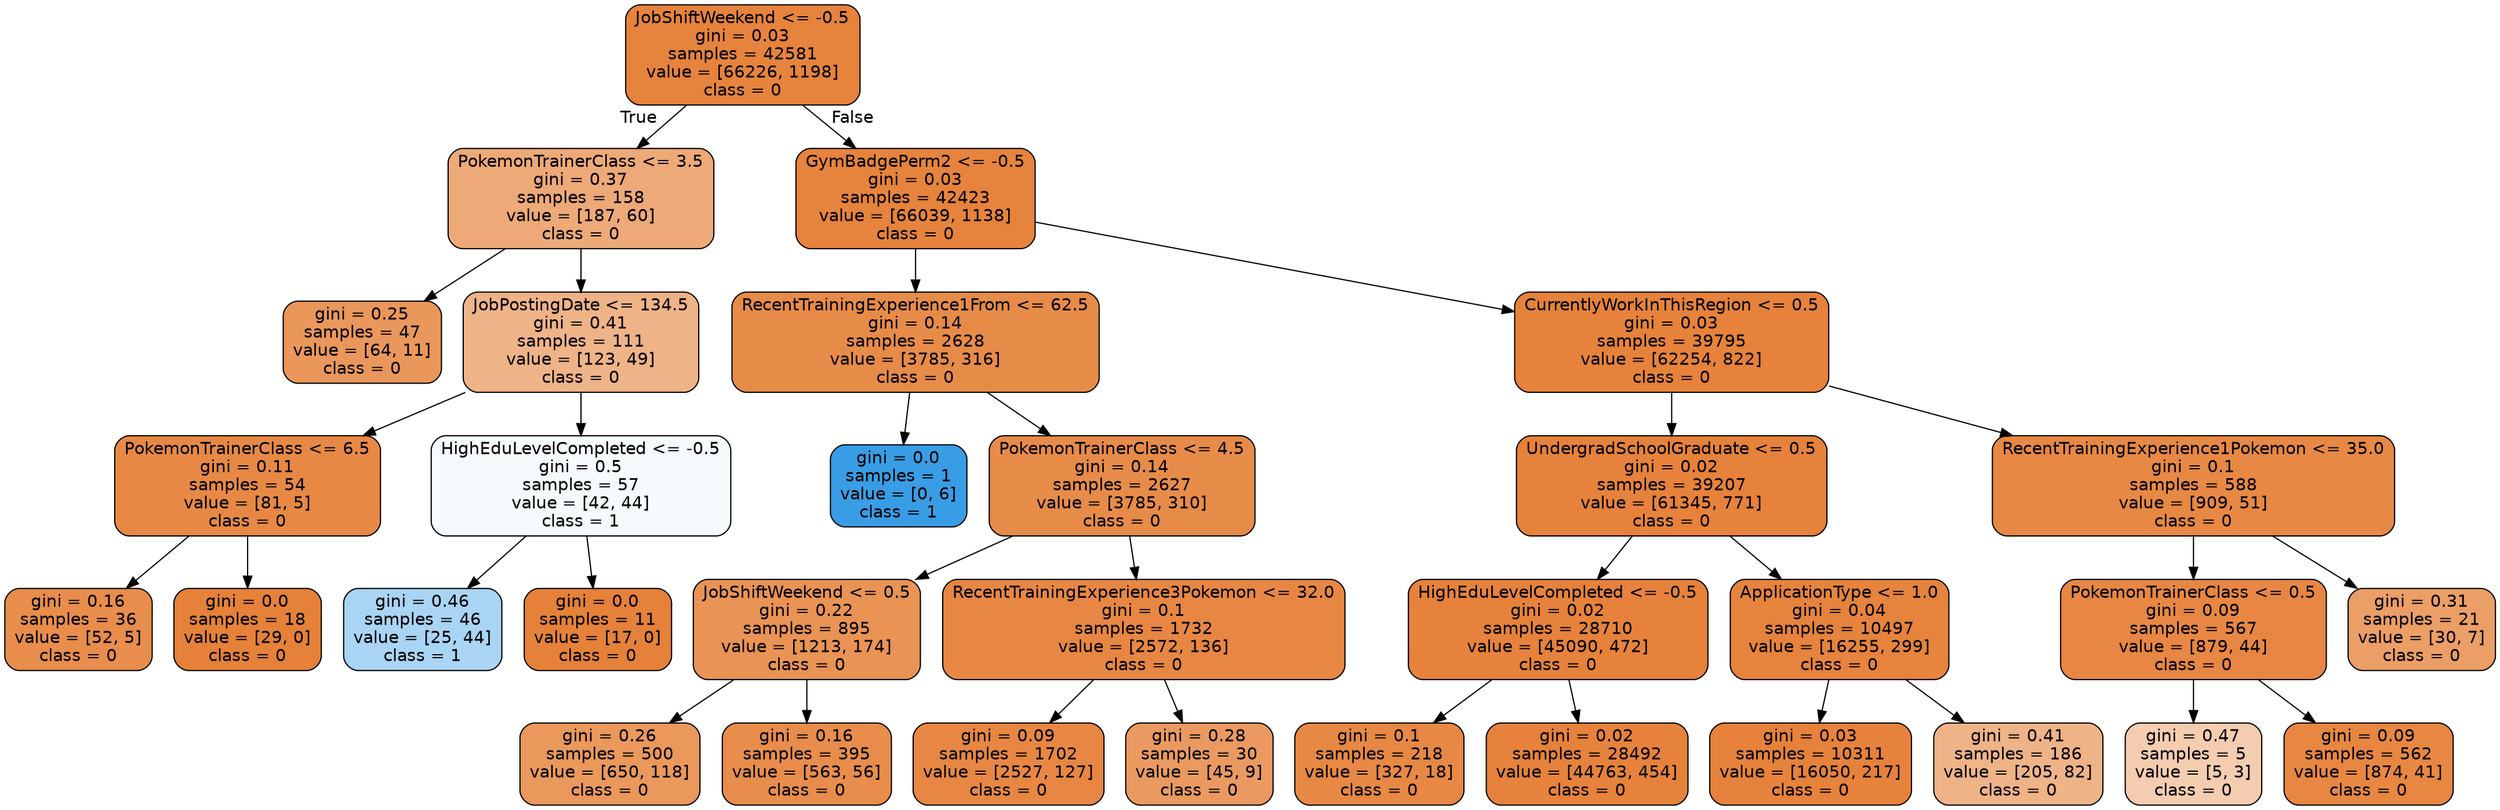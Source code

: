 digraph Tree {
node [shape=box, style="filled, rounded", color="black", fontname=helvetica] ;
edge [fontname=helvetica] ;
0 [label="JobShiftWeekend <= -0.5\ngini = 0.03\nsamples = 42581\nvalue = [66226, 1198]\nclass = 0", fillcolor="#e58139fa"] ;
1 [label="PokemonTrainerClass <= 3.5\ngini = 0.37\nsamples = 158\nvalue = [187, 60]\nclass = 0", fillcolor="#e58139ad"] ;
0 -> 1 [labeldistance=2.5, labelangle=45, headlabel="True"] ;
2 [label="gini = 0.25\nsamples = 47\nvalue = [64, 11]\nclass = 0", fillcolor="#e58139d3"] ;
1 -> 2 ;
3 [label="JobPostingDate <= 134.5\ngini = 0.41\nsamples = 111\nvalue = [123, 49]\nclass = 0", fillcolor="#e5813999"] ;
1 -> 3 ;
4 [label="PokemonTrainerClass <= 6.5\ngini = 0.11\nsamples = 54\nvalue = [81, 5]\nclass = 0", fillcolor="#e58139ef"] ;
3 -> 4 ;
5 [label="gini = 0.16\nsamples = 36\nvalue = [52, 5]\nclass = 0", fillcolor="#e58139e6"] ;
4 -> 5 ;
6 [label="gini = 0.0\nsamples = 18\nvalue = [29, 0]\nclass = 0", fillcolor="#e58139ff"] ;
4 -> 6 ;
7 [label="HighEduLevelCompleted <= -0.5\ngini = 0.5\nsamples = 57\nvalue = [42, 44]\nclass = 1", fillcolor="#399de50c"] ;
3 -> 7 ;
8 [label="gini = 0.46\nsamples = 46\nvalue = [25, 44]\nclass = 1", fillcolor="#399de56e"] ;
7 -> 8 ;
9 [label="gini = 0.0\nsamples = 11\nvalue = [17, 0]\nclass = 0", fillcolor="#e58139ff"] ;
7 -> 9 ;
10 [label="GymBadgePerm2 <= -0.5\ngini = 0.03\nsamples = 42423\nvalue = [66039, 1138]\nclass = 0", fillcolor="#e58139fb"] ;
0 -> 10 [labeldistance=2.5, labelangle=-45, headlabel="False"] ;
11 [label="RecentTrainingExperience1From <= 62.5\ngini = 0.14\nsamples = 2628\nvalue = [3785, 316]\nclass = 0", fillcolor="#e58139ea"] ;
10 -> 11 ;
12 [label="gini = 0.0\nsamples = 1\nvalue = [0, 6]\nclass = 1", fillcolor="#399de5ff"] ;
11 -> 12 ;
13 [label="PokemonTrainerClass <= 4.5\ngini = 0.14\nsamples = 2627\nvalue = [3785, 310]\nclass = 0", fillcolor="#e58139ea"] ;
11 -> 13 ;
14 [label="JobShiftWeekend <= 0.5\ngini = 0.22\nsamples = 895\nvalue = [1213, 174]\nclass = 0", fillcolor="#e58139da"] ;
13 -> 14 ;
15 [label="gini = 0.26\nsamples = 500\nvalue = [650, 118]\nclass = 0", fillcolor="#e58139d1"] ;
14 -> 15 ;
16 [label="gini = 0.16\nsamples = 395\nvalue = [563, 56]\nclass = 0", fillcolor="#e58139e6"] ;
14 -> 16 ;
17 [label="RecentTrainingExperience3Pokemon <= 32.0\ngini = 0.1\nsamples = 1732\nvalue = [2572, 136]\nclass = 0", fillcolor="#e58139f2"] ;
13 -> 17 ;
18 [label="gini = 0.09\nsamples = 1702\nvalue = [2527, 127]\nclass = 0", fillcolor="#e58139f2"] ;
17 -> 18 ;
19 [label="gini = 0.28\nsamples = 30\nvalue = [45, 9]\nclass = 0", fillcolor="#e58139cc"] ;
17 -> 19 ;
20 [label="CurrentlyWorkInThisRegion <= 0.5\ngini = 0.03\nsamples = 39795\nvalue = [62254, 822]\nclass = 0", fillcolor="#e58139fc"] ;
10 -> 20 ;
21 [label="UndergradSchoolGraduate <= 0.5\ngini = 0.02\nsamples = 39207\nvalue = [61345, 771]\nclass = 0", fillcolor="#e58139fc"] ;
20 -> 21 ;
22 [label="HighEduLevelCompleted <= -0.5\ngini = 0.02\nsamples = 28710\nvalue = [45090, 472]\nclass = 0", fillcolor="#e58139fc"] ;
21 -> 22 ;
23 [label="gini = 0.1\nsamples = 218\nvalue = [327, 18]\nclass = 0", fillcolor="#e58139f1"] ;
22 -> 23 ;
24 [label="gini = 0.02\nsamples = 28492\nvalue = [44763, 454]\nclass = 0", fillcolor="#e58139fc"] ;
22 -> 24 ;
25 [label="ApplicationType <= 1.0\ngini = 0.04\nsamples = 10497\nvalue = [16255, 299]\nclass = 0", fillcolor="#e58139fa"] ;
21 -> 25 ;
26 [label="gini = 0.03\nsamples = 10311\nvalue = [16050, 217]\nclass = 0", fillcolor="#e58139fc"] ;
25 -> 26 ;
27 [label="gini = 0.41\nsamples = 186\nvalue = [205, 82]\nclass = 0", fillcolor="#e5813999"] ;
25 -> 27 ;
28 [label="RecentTrainingExperience1Pokemon <= 35.0\ngini = 0.1\nsamples = 588\nvalue = [909, 51]\nclass = 0", fillcolor="#e58139f1"] ;
20 -> 28 ;
29 [label="PokemonTrainerClass <= 0.5\ngini = 0.09\nsamples = 567\nvalue = [879, 44]\nclass = 0", fillcolor="#e58139f2"] ;
28 -> 29 ;
30 [label="gini = 0.47\nsamples = 5\nvalue = [5, 3]\nclass = 0", fillcolor="#e5813966"] ;
29 -> 30 ;
31 [label="gini = 0.09\nsamples = 562\nvalue = [874, 41]\nclass = 0", fillcolor="#e58139f3"] ;
29 -> 31 ;
32 [label="gini = 0.31\nsamples = 21\nvalue = [30, 7]\nclass = 0", fillcolor="#e58139c4"] ;
28 -> 32 ;
}